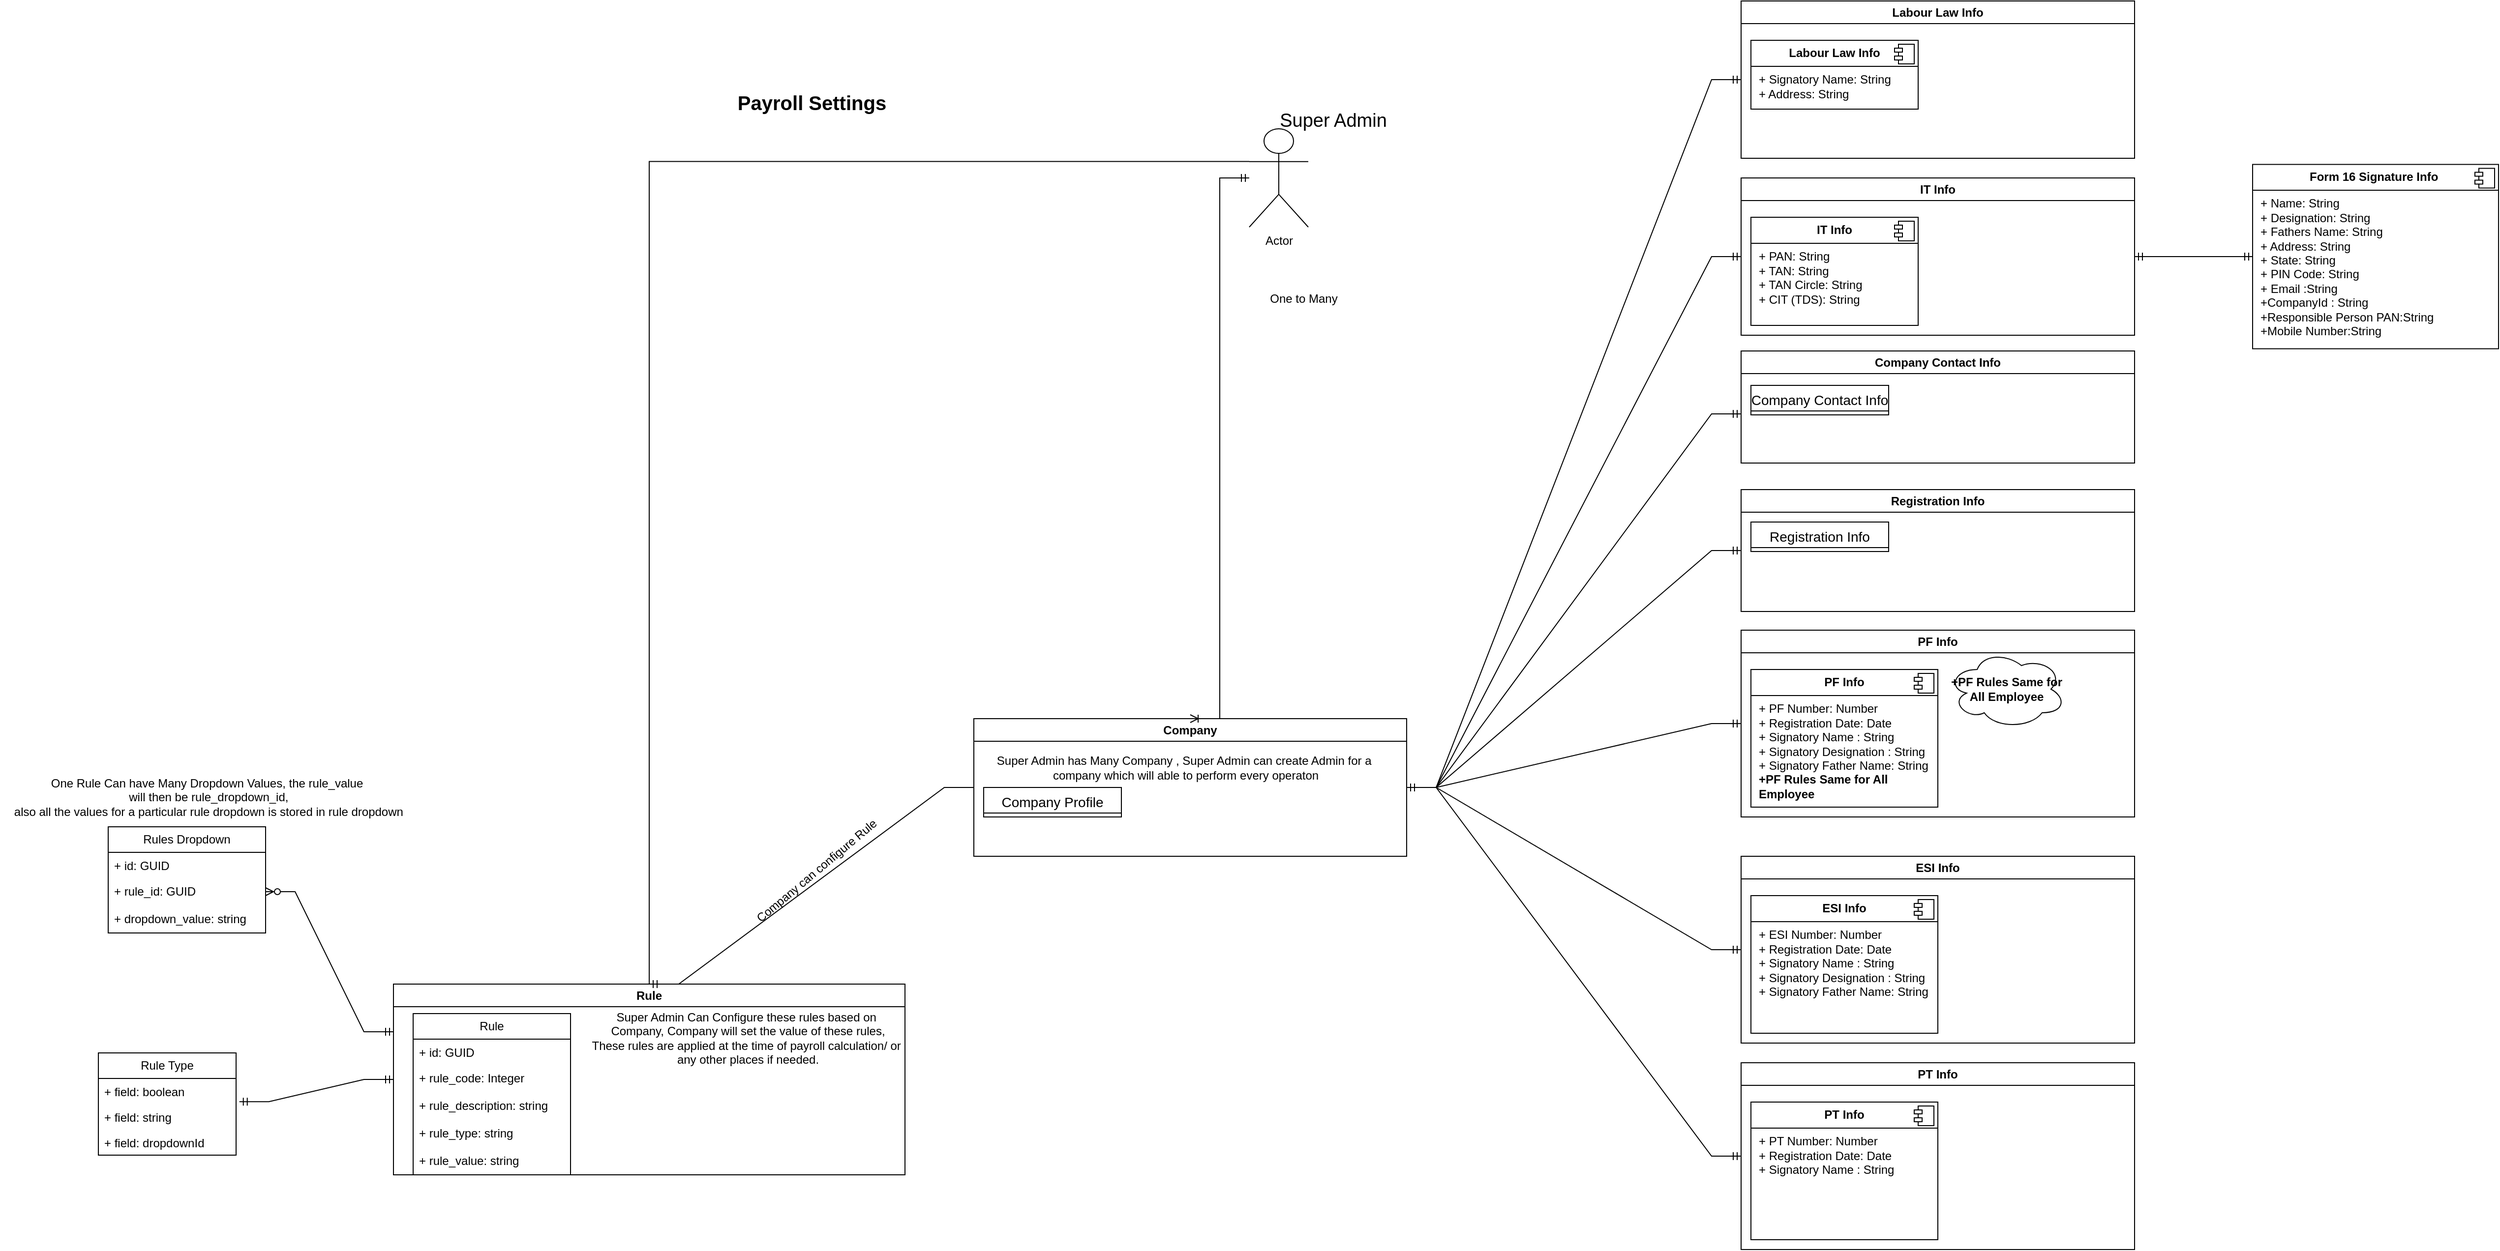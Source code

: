 <mxfile version="24.3.0" type="github">
  <diagram name="Page-1" id="mV1qP1kzvMr_AGbJ9KCR">
    <mxGraphModel dx="2007" dy="2060" grid="1" gridSize="10" guides="1" tooltips="1" connect="1" arrows="1" fold="1" page="1" pageScale="1" pageWidth="1169" pageHeight="827" math="0" shadow="0">
      <root>
        <mxCell id="0" />
        <mxCell id="1" parent="0" />
        <mxCell id="gpeztKrh80QSo0MVFvQO-1" value="Actor" style="shape=umlActor;verticalLabelPosition=bottom;verticalAlign=top;html=1;outlineConnect=0;" vertex="1" parent="1">
          <mxGeometry x="540" y="-780" width="60" height="100" as="geometry" />
        </mxCell>
        <mxCell id="gpeztKrh80QSo0MVFvQO-5" value="Super Admin&lt;div style=&quot;font-size: 19px;&quot;&gt;&lt;br style=&quot;font-size: 19px;&quot;&gt;&lt;/div&gt;" style="text;html=1;align=center;verticalAlign=middle;resizable=0;points=[];autosize=1;strokeColor=none;fillColor=none;fontSize=19;" vertex="1" parent="1">
          <mxGeometry x="560" y="-807" width="130" height="60" as="geometry" />
        </mxCell>
        <mxCell id="gpeztKrh80QSo0MVFvQO-6" value="Company" style="swimlane;whiteSpace=wrap;html=1;" vertex="1" parent="1">
          <mxGeometry x="260" y="-180" width="440" height="140" as="geometry" />
        </mxCell>
        <mxCell id="gpeztKrh80QSo0MVFvQO-8" value="Super Admin has Many Company , Super Admin can create Admin for a&amp;nbsp;&lt;div&gt;company which will able to perform every operaton&lt;/div&gt;" style="text;html=1;align=center;verticalAlign=middle;resizable=0;points=[];autosize=1;strokeColor=none;fillColor=none;" vertex="1" parent="gpeztKrh80QSo0MVFvQO-6">
          <mxGeometry x="10" y="30" width="410" height="40" as="geometry" />
        </mxCell>
        <mxCell id="gpeztKrh80QSo0MVFvQO-11" value="Company Profile" style="swimlane;fontStyle=0;childLayout=stackLayout;horizontal=1;startSize=26;horizontalStack=0;resizeParent=1;resizeParentMax=0;resizeLast=0;collapsible=1;marginBottom=0;align=center;fontSize=14;verticalAlign=top;spacingBottom=0;" vertex="1" collapsed="1" parent="gpeztKrh80QSo0MVFvQO-6">
          <mxGeometry x="10" y="70" width="140" height="30" as="geometry">
            <mxRectangle x="10" y="70" width="248" height="116" as="alternateBounds" />
          </mxGeometry>
        </mxCell>
        <mxCell id="gpeztKrh80QSo0MVFvQO-12" value="@Name&lt;span style=&quot;white-space: pre;&quot;&gt;&#x9;&lt;/span&gt;@Phone&amp;nbsp;&lt;span style=&quot;white-space: pre;&quot;&gt;&#x9;&lt;/span&gt;@Type of Buisness&lt;span style=&quot;white-space: pre;&quot;&gt;&#x9;&lt;/span&gt;" style="text;strokeColor=none;fillColor=none;spacingLeft=4;spacingRight=4;overflow=hidden;rotatable=0;points=[[0,0.5],[1,0.5]];portConstraint=eastwest;fontSize=12;whiteSpace=wrap;html=1;" vertex="1" parent="gpeztKrh80QSo0MVFvQO-11">
          <mxGeometry y="26" width="248" height="30" as="geometry" />
        </mxCell>
        <mxCell id="gpeztKrh80QSo0MVFvQO-13" value="@State&amp;nbsp;&lt;span style=&quot;white-space: pre;&quot;&gt;&#x9;&lt;/span&gt;@PIN&lt;span style=&quot;white-space: pre;&quot;&gt;&#x9;&lt;/span&gt;@Website&lt;span style=&quot;white-space: pre;&quot;&gt;&#x9;&lt;/span&gt;@GSTIN" style="text;strokeColor=none;fillColor=none;spacingLeft=4;spacingRight=4;overflow=hidden;rotatable=0;points=[[0,0.5],[1,0.5]];portConstraint=eastwest;fontSize=12;whiteSpace=wrap;html=1;" vertex="1" parent="gpeztKrh80QSo0MVFvQO-11">
          <mxGeometry y="56" width="248" height="30" as="geometry" />
        </mxCell>
        <mxCell id="gpeztKrh80QSo0MVFvQO-14" value="@Address&amp;nbsp;&lt;span style=&quot;white-space: pre;&quot;&gt;&#x9;&lt;/span&gt;&lt;span style=&quot;white-space: pre;&quot;&gt;&#x9;&lt;/span&gt;@Abbreviation&lt;div&gt;&amp;nbsp;&lt;div&gt;&lt;br&gt;&lt;/div&gt;&lt;div&gt;&lt;br&gt;&lt;/div&gt;&lt;div&gt;&lt;br&gt;&lt;/div&gt;&lt;/div&gt;" style="text;strokeColor=none;fillColor=none;spacingLeft=4;spacingRight=4;overflow=hidden;rotatable=0;points=[[0,0.5],[1,0.5]];portConstraint=eastwest;fontSize=12;whiteSpace=wrap;html=1;" vertex="1" parent="gpeztKrh80QSo0MVFvQO-11">
          <mxGeometry y="86" width="248" height="30" as="geometry" />
        </mxCell>
        <mxCell id="gpeztKrh80QSo0MVFvQO-7" value="" style="edgeStyle=entityRelationEdgeStyle;fontSize=12;html=1;endArrow=ERoneToMany;startArrow=ERmandOne;rounded=0;entryX=0.5;entryY=0;entryDx=0;entryDy=0;" edge="1" parent="1" source="gpeztKrh80QSo0MVFvQO-1" target="gpeztKrh80QSo0MVFvQO-6">
          <mxGeometry width="100" height="100" relative="1" as="geometry">
            <mxPoint x="560" y="-450" as="sourcePoint" />
            <mxPoint x="660" y="-550" as="targetPoint" />
          </mxGeometry>
        </mxCell>
        <mxCell id="gpeztKrh80QSo0MVFvQO-9" value="One to Many" style="text;html=1;align=center;verticalAlign=middle;resizable=0;points=[];autosize=1;strokeColor=none;fillColor=none;" vertex="1" parent="1">
          <mxGeometry x="550" y="-622" width="90" height="30" as="geometry" />
        </mxCell>
        <mxCell id="gpeztKrh80QSo0MVFvQO-10" value="&lt;b&gt;&lt;font style=&quot;font-size: 20px;&quot;&gt;Payroll Settings&lt;/font&gt;&lt;/b&gt;" style="text;html=1;align=center;verticalAlign=middle;resizable=0;points=[];autosize=1;strokeColor=none;fillColor=none;" vertex="1" parent="1">
          <mxGeometry x="10" y="-827" width="170" height="40" as="geometry" />
        </mxCell>
        <mxCell id="gpeztKrh80QSo0MVFvQO-15" value="" style="edgeStyle=entityRelationEdgeStyle;fontSize=12;html=1;endArrow=ERmandOne;startArrow=ERmandOne;rounded=0;exitX=1;exitY=0.5;exitDx=0;exitDy=0;" edge="1" parent="1" source="gpeztKrh80QSo0MVFvQO-6">
          <mxGeometry width="100" height="100" relative="1" as="geometry">
            <mxPoint x="880" y="-380" as="sourcePoint" />
            <mxPoint x="1040" y="-490" as="targetPoint" />
            <Array as="points">
              <mxPoint x="1010" y="-480" />
            </Array>
          </mxGeometry>
        </mxCell>
        <mxCell id="gpeztKrh80QSo0MVFvQO-38" value="Company Contact Info" style="swimlane;whiteSpace=wrap;html=1;" vertex="1" parent="1">
          <mxGeometry x="1040" y="-554" width="400" height="114" as="geometry" />
        </mxCell>
        <mxCell id="gpeztKrh80QSo0MVFvQO-40" value="Company Contact Info" style="swimlane;fontStyle=0;childLayout=stackLayout;horizontal=1;startSize=26;horizontalStack=0;resizeParent=1;resizeParentMax=0;resizeLast=0;collapsible=1;marginBottom=0;align=center;fontSize=14;verticalAlign=top;spacingBottom=0;" vertex="1" collapsed="1" parent="gpeztKrh80QSo0MVFvQO-38">
          <mxGeometry x="10" y="35" width="140" height="30" as="geometry">
            <mxRectangle x="10" y="35" width="248" height="86" as="alternateBounds" />
          </mxGeometry>
        </mxCell>
        <mxCell id="gpeztKrh80QSo0MVFvQO-41" value="@Contact Person&lt;span style=&quot;white-space: pre;&quot;&gt;&#x9;&lt;/span&gt;@Secondary Contact Person&amp;nbsp;&lt;span style=&quot;white-space: pre;&quot;&gt;&#x9;&lt;/span&gt;@Phone1&lt;span style=&quot;white-space: pre;&quot;&gt;&#x9;&lt;/span&gt;&lt;div&gt;&lt;br&gt;&lt;/div&gt;" style="text;strokeColor=none;fillColor=none;spacingLeft=4;spacingRight=4;overflow=hidden;rotatable=0;points=[[0,0.5],[1,0.5]];portConstraint=eastwest;fontSize=12;whiteSpace=wrap;html=1;" vertex="1" parent="gpeztKrh80QSo0MVFvQO-40">
          <mxGeometry y="26" width="248" height="30" as="geometry" />
        </mxCell>
        <mxCell id="gpeztKrh80QSo0MVFvQO-43" value="&lt;div&gt;&lt;div&gt;@Phone2&lt;span style=&quot;white-space: pre;&quot;&gt;&#x9;&lt;/span&gt;@Email1&lt;span style=&quot;white-space: pre;&quot;&gt;&#x9;&lt;/span&gt;@Email2&lt;br&gt;&lt;/div&gt;&lt;/div&gt;" style="text;strokeColor=none;fillColor=none;spacingLeft=4;spacingRight=4;overflow=hidden;rotatable=0;points=[[0,0.5],[1,0.5]];portConstraint=eastwest;fontSize=12;whiteSpace=wrap;html=1;" vertex="1" parent="gpeztKrh80QSo0MVFvQO-40">
          <mxGeometry y="56" width="248" height="30" as="geometry" />
        </mxCell>
        <mxCell id="gpeztKrh80QSo0MVFvQO-45" value="Registration Info" style="swimlane;whiteSpace=wrap;html=1;" vertex="1" parent="1">
          <mxGeometry x="1040" y="-413" width="400" height="124" as="geometry" />
        </mxCell>
        <mxCell id="gpeztKrh80QSo0MVFvQO-46" value="Registration Info" style="swimlane;fontStyle=0;childLayout=stackLayout;horizontal=1;startSize=26;horizontalStack=0;resizeParent=1;resizeParentMax=0;resizeLast=0;collapsible=1;marginBottom=0;align=center;fontSize=14;verticalAlign=top;spacingBottom=0;" vertex="1" collapsed="1" parent="gpeztKrh80QSo0MVFvQO-45">
          <mxGeometry x="10" y="33" width="140" height="30" as="geometry">
            <mxRectangle x="10" y="33" width="248" height="66" as="alternateBounds" />
          </mxGeometry>
        </mxCell>
        <mxCell id="gpeztKrh80QSo0MVFvQO-50" value="@Incorporation Date&amp;nbsp;&lt;div&gt;@Corporate Identfier Number&lt;/div&gt;" style="text;html=1;align=center;verticalAlign=middle;resizable=0;points=[];autosize=1;strokeColor=none;fillColor=none;" vertex="1" parent="gpeztKrh80QSo0MVFvQO-46">
          <mxGeometry y="26" width="248" height="40" as="geometry" />
        </mxCell>
        <mxCell id="gpeztKrh80QSo0MVFvQO-49" value="" style="edgeStyle=entityRelationEdgeStyle;fontSize=12;html=1;endArrow=ERmandOne;startArrow=ERmandOne;rounded=0;exitX=1;exitY=0.5;exitDx=0;exitDy=0;entryX=0;entryY=0.5;entryDx=0;entryDy=0;" edge="1" parent="1" source="gpeztKrh80QSo0MVFvQO-6" target="gpeztKrh80QSo0MVFvQO-45">
          <mxGeometry width="100" height="100" relative="1" as="geometry">
            <mxPoint x="890" y="-360" as="sourcePoint" />
            <mxPoint x="1050" y="-480" as="targetPoint" />
            <Array as="points">
              <mxPoint x="1020" y="-470" />
            </Array>
          </mxGeometry>
        </mxCell>
        <mxCell id="gpeztKrh80QSo0MVFvQO-54" value="PF Info" style="swimlane;whiteSpace=wrap;html=1;" vertex="1" parent="1">
          <mxGeometry x="1040" y="-270" width="400" height="190" as="geometry" />
        </mxCell>
        <mxCell id="gpeztKrh80QSo0MVFvQO-58" value="&lt;p style=&quot;margin:0px;margin-top:6px;text-align:center;&quot;&gt;&lt;b&gt;PF Info&lt;/b&gt;&lt;/p&gt;&lt;hr size=&quot;1&quot; style=&quot;border-style:solid;&quot;&gt;&lt;p style=&quot;margin:0px;margin-left:8px;&quot;&gt;+ PF Number: Number&lt;br&gt;+ Registration Date: Date&lt;/p&gt;&lt;p style=&quot;margin:0px;margin-left:8px;&quot;&gt;+ Signatory Name : String&lt;/p&gt;&lt;p style=&quot;margin:0px;margin-left:8px;&quot;&gt;+ Signatory Designation : String&lt;/p&gt;&lt;p style=&quot;margin:0px;margin-left:8px;&quot;&gt;+ Signatory Father Name: String&lt;/p&gt;&lt;p style=&quot;margin:0px;margin-left:8px;&quot;&gt;&lt;b&gt;+PF Rules Same for All Employee&lt;/b&gt;&lt;/p&gt;" style="align=left;overflow=fill;html=1;dropTarget=0;whiteSpace=wrap;" vertex="1" parent="gpeztKrh80QSo0MVFvQO-54">
          <mxGeometry x="10" y="40" width="190" height="140" as="geometry" />
        </mxCell>
        <mxCell id="gpeztKrh80QSo0MVFvQO-59" value="" style="shape=component;jettyWidth=8;jettyHeight=4;" vertex="1" parent="gpeztKrh80QSo0MVFvQO-58">
          <mxGeometry x="1" width="20" height="20" relative="1" as="geometry">
            <mxPoint x="-24" y="4" as="offset" />
          </mxGeometry>
        </mxCell>
        <mxCell id="gpeztKrh80QSo0MVFvQO-60" value="&lt;b style=&quot;text-align: left;&quot;&gt;+PF Rules Same for All Employee&lt;/b&gt;" style="ellipse;shape=cloud;whiteSpace=wrap;html=1;" vertex="1" parent="gpeztKrh80QSo0MVFvQO-54">
          <mxGeometry x="210" y="20" width="120" height="80" as="geometry" />
        </mxCell>
        <mxCell id="gpeztKrh80QSo0MVFvQO-57" value="" style="edgeStyle=entityRelationEdgeStyle;fontSize=12;html=1;endArrow=ERmandOne;startArrow=ERmandOne;rounded=0;entryX=0;entryY=0.5;entryDx=0;entryDy=0;exitX=1;exitY=0.5;exitDx=0;exitDy=0;" edge="1" parent="1" source="gpeztKrh80QSo0MVFvQO-6" target="gpeztKrh80QSo0MVFvQO-54">
          <mxGeometry width="100" height="100" relative="1" as="geometry">
            <mxPoint x="880" y="-370" as="sourcePoint" />
            <mxPoint x="1050" y="-308" as="targetPoint" />
            <Array as="points">
              <mxPoint x="1030" y="-460" />
            </Array>
          </mxGeometry>
        </mxCell>
        <mxCell id="gpeztKrh80QSo0MVFvQO-61" value="ESI Info" style="swimlane;whiteSpace=wrap;html=1;" vertex="1" parent="1">
          <mxGeometry x="1040" y="-40" width="400" height="190" as="geometry" />
        </mxCell>
        <mxCell id="gpeztKrh80QSo0MVFvQO-62" value="&lt;p style=&quot;margin:0px;margin-top:6px;text-align:center;&quot;&gt;&lt;b&gt;ESI Info&lt;/b&gt;&lt;/p&gt;&lt;hr size=&quot;1&quot; style=&quot;border-style:solid;&quot;&gt;&lt;p style=&quot;margin:0px;margin-left:8px;&quot;&gt;+ ESI Number: Number&lt;br&gt;+ Registration Date: Date&lt;/p&gt;&lt;p style=&quot;margin:0px;margin-left:8px;&quot;&gt;+ Signatory Name : String&lt;/p&gt;&lt;p style=&quot;margin:0px;margin-left:8px;&quot;&gt;+ Signatory Designation : String&lt;/p&gt;&lt;p style=&quot;margin:0px;margin-left:8px;&quot;&gt;+ Signatory Father Name: String&lt;/p&gt;" style="align=left;overflow=fill;html=1;dropTarget=0;whiteSpace=wrap;" vertex="1" parent="gpeztKrh80QSo0MVFvQO-61">
          <mxGeometry x="10" y="40" width="190" height="140" as="geometry" />
        </mxCell>
        <mxCell id="gpeztKrh80QSo0MVFvQO-63" value="" style="shape=component;jettyWidth=8;jettyHeight=4;" vertex="1" parent="gpeztKrh80QSo0MVFvQO-62">
          <mxGeometry x="1" width="20" height="20" relative="1" as="geometry">
            <mxPoint x="-24" y="4" as="offset" />
          </mxGeometry>
        </mxCell>
        <mxCell id="gpeztKrh80QSo0MVFvQO-65" value="" style="edgeStyle=entityRelationEdgeStyle;fontSize=12;html=1;endArrow=ERmandOne;startArrow=ERmandOne;rounded=0;entryX=0;entryY=0.5;entryDx=0;entryDy=0;exitX=1;exitY=0.5;exitDx=0;exitDy=0;" edge="1" parent="1" source="gpeztKrh80QSo0MVFvQO-6" target="gpeztKrh80QSo0MVFvQO-61">
          <mxGeometry width="100" height="100" relative="1" as="geometry">
            <mxPoint x="880" y="-370" as="sourcePoint" />
            <mxPoint x="1030" y="45" as="targetPoint" />
            <Array as="points">
              <mxPoint x="1030" y="-460" />
            </Array>
          </mxGeometry>
        </mxCell>
        <mxCell id="gpeztKrh80QSo0MVFvQO-66" value="PT Info" style="swimlane;whiteSpace=wrap;html=1;" vertex="1" parent="1">
          <mxGeometry x="1040" y="170" width="400" height="190" as="geometry" />
        </mxCell>
        <mxCell id="gpeztKrh80QSo0MVFvQO-67" value="&lt;p style=&quot;margin:0px;margin-top:6px;text-align:center;&quot;&gt;&lt;b&gt;PT Info&lt;/b&gt;&lt;/p&gt;&lt;hr size=&quot;1&quot; style=&quot;border-style:solid;&quot;&gt;&lt;p style=&quot;margin:0px;margin-left:8px;&quot;&gt;+ PT Number: Number&lt;br&gt;+ Registration Date: Date&lt;/p&gt;&lt;p style=&quot;margin:0px;margin-left:8px;&quot;&gt;+ Signatory Name : String&lt;/p&gt;" style="align=left;overflow=fill;html=1;dropTarget=0;whiteSpace=wrap;" vertex="1" parent="gpeztKrh80QSo0MVFvQO-66">
          <mxGeometry x="10" y="40" width="190" height="140" as="geometry" />
        </mxCell>
        <mxCell id="gpeztKrh80QSo0MVFvQO-68" value="" style="shape=component;jettyWidth=8;jettyHeight=4;" vertex="1" parent="gpeztKrh80QSo0MVFvQO-67">
          <mxGeometry x="1" width="20" height="20" relative="1" as="geometry">
            <mxPoint x="-24" y="4" as="offset" />
          </mxGeometry>
        </mxCell>
        <mxCell id="gpeztKrh80QSo0MVFvQO-69" value="" style="edgeStyle=entityRelationEdgeStyle;fontSize=12;html=1;endArrow=ERmandOne;startArrow=ERmandOne;rounded=0;entryX=0;entryY=0.5;entryDx=0;entryDy=0;exitX=1;exitY=0.5;exitDx=0;exitDy=0;" edge="1" parent="1" source="gpeztKrh80QSo0MVFvQO-6" target="gpeztKrh80QSo0MVFvQO-66">
          <mxGeometry width="100" height="100" relative="1" as="geometry">
            <mxPoint x="880" y="-370" as="sourcePoint" />
            <mxPoint x="1020" y="245" as="targetPoint" />
            <Array as="points">
              <mxPoint x="890" y="-370" />
              <mxPoint x="1030" y="-460" />
            </Array>
          </mxGeometry>
        </mxCell>
        <mxCell id="gpeztKrh80QSo0MVFvQO-70" value="IT Info" style="swimlane;whiteSpace=wrap;html=1;" vertex="1" parent="1">
          <mxGeometry x="1040" y="-730" width="400" height="160" as="geometry" />
        </mxCell>
        <mxCell id="gpeztKrh80QSo0MVFvQO-71" value="&lt;p style=&quot;margin:0px;margin-top:6px;text-align:center;&quot;&gt;&lt;span style=&quot;font-weight: 700;&quot;&gt;IT Info&lt;/span&gt;&lt;br&gt;&lt;/p&gt;&lt;hr size=&quot;1&quot; style=&quot;border-style:solid;&quot;&gt;&lt;p style=&quot;margin:0px;margin-left:8px;&quot;&gt;+ PAN: String&lt;br&gt;+ TAN: String&lt;/p&gt;&lt;p style=&quot;margin:0px;margin-left:8px;&quot;&gt;+ TAN Circle: String&lt;/p&gt;&lt;p style=&quot;margin:0px;margin-left:8px;&quot;&gt;+ CIT (TDS): String&lt;/p&gt;" style="align=left;overflow=fill;html=1;dropTarget=0;whiteSpace=wrap;" vertex="1" parent="gpeztKrh80QSo0MVFvQO-70">
          <mxGeometry x="10" y="40" width="170" height="110" as="geometry" />
        </mxCell>
        <mxCell id="gpeztKrh80QSo0MVFvQO-72" value="" style="shape=component;jettyWidth=8;jettyHeight=4;" vertex="1" parent="gpeztKrh80QSo0MVFvQO-71">
          <mxGeometry x="1" width="20" height="20" relative="1" as="geometry">
            <mxPoint x="-24" y="4" as="offset" />
          </mxGeometry>
        </mxCell>
        <mxCell id="gpeztKrh80QSo0MVFvQO-73" value="" style="edgeStyle=entityRelationEdgeStyle;fontSize=12;html=1;endArrow=ERmandOne;startArrow=ERmandOne;rounded=0;entryX=0;entryY=0.5;entryDx=0;entryDy=0;exitX=1;exitY=0.5;exitDx=0;exitDy=0;" edge="1" parent="1" source="gpeztKrh80QSo0MVFvQO-6" target="gpeztKrh80QSo0MVFvQO-70">
          <mxGeometry width="100" height="100" relative="1" as="geometry">
            <mxPoint x="880" y="-370" as="sourcePoint" />
            <mxPoint x="1050" y="-480" as="targetPoint" />
            <Array as="points">
              <mxPoint x="1020" y="-470" />
            </Array>
          </mxGeometry>
        </mxCell>
        <mxCell id="gpeztKrh80QSo0MVFvQO-74" value="" style="edgeStyle=entityRelationEdgeStyle;fontSize=12;html=1;endArrow=ERmandOne;startArrow=ERmandOne;rounded=0;exitX=1;exitY=0.5;exitDx=0;exitDy=0;entryX=0;entryY=0.5;entryDx=0;entryDy=0;" edge="1" parent="1" source="gpeztKrh80QSo0MVFvQO-70" target="gpeztKrh80QSo0MVFvQO-75">
          <mxGeometry width="100" height="100" relative="1" as="geometry">
            <mxPoint x="1430" y="-550" as="sourcePoint" />
            <mxPoint x="1530" y="-650" as="targetPoint" />
          </mxGeometry>
        </mxCell>
        <mxCell id="gpeztKrh80QSo0MVFvQO-75" value="&lt;p style=&quot;margin:0px;margin-top:6px;text-align:center;&quot;&gt;&lt;b&gt;Form 16 Signature Info&amp;nbsp;&lt;/b&gt;&lt;/p&gt;&lt;hr size=&quot;1&quot; style=&quot;border-style:solid;&quot;&gt;&lt;p style=&quot;margin:0px;margin-left:8px;&quot;&gt;+ Name: String&lt;br&gt;+ Designation: String&lt;/p&gt;&lt;p style=&quot;margin:0px;margin-left:8px;&quot;&gt;+ Fathers Name: String&lt;/p&gt;&lt;p style=&quot;margin:0px;margin-left:8px;&quot;&gt;+ Address: String&lt;/p&gt;&lt;p style=&quot;margin:0px;margin-left:8px;&quot;&gt;+ State: String&lt;/p&gt;&lt;p style=&quot;margin:0px;margin-left:8px;&quot;&gt;+ PIN Code: String&lt;/p&gt;&lt;p style=&quot;margin:0px;margin-left:8px;&quot;&gt;+ Email :String&lt;/p&gt;&lt;p style=&quot;margin:0px;margin-left:8px;&quot;&gt;+CompanyId : String&lt;/p&gt;&lt;p style=&quot;margin:0px;margin-left:8px;&quot;&gt;+Responsible Person PAN:String&lt;/p&gt;&lt;p style=&quot;margin:0px;margin-left:8px;&quot;&gt;+Mobile Number:String&lt;/p&gt;&lt;p style=&quot;margin:0px;margin-left:8px;&quot;&gt;&lt;br&gt;&lt;/p&gt;" style="align=left;overflow=fill;html=1;dropTarget=0;whiteSpace=wrap;" vertex="1" parent="1">
          <mxGeometry x="1560" y="-743.75" width="250" height="187.5" as="geometry" />
        </mxCell>
        <mxCell id="gpeztKrh80QSo0MVFvQO-76" value="" style="shape=component;jettyWidth=8;jettyHeight=4;" vertex="1" parent="gpeztKrh80QSo0MVFvQO-75">
          <mxGeometry x="1" width="20" height="20" relative="1" as="geometry">
            <mxPoint x="-24" y="4" as="offset" />
          </mxGeometry>
        </mxCell>
        <mxCell id="gpeztKrh80QSo0MVFvQO-77" value="Labour Law Info" style="swimlane;whiteSpace=wrap;html=1;" vertex="1" parent="1">
          <mxGeometry x="1040" y="-910" width="400" height="160" as="geometry" />
        </mxCell>
        <mxCell id="gpeztKrh80QSo0MVFvQO-78" value="&lt;p style=&quot;margin:0px;margin-top:6px;text-align:center;&quot;&gt;&lt;span style=&quot;font-weight: 700;&quot;&gt;Labour Law Info&lt;/span&gt;&lt;br&gt;&lt;/p&gt;&lt;hr size=&quot;1&quot; style=&quot;border-style:solid;&quot;&gt;&lt;p style=&quot;margin:0px;margin-left:8px;&quot;&gt;+ Signatory Name: String&lt;br&gt;+ Address: String&lt;/p&gt;" style="align=left;overflow=fill;html=1;dropTarget=0;whiteSpace=wrap;" vertex="1" parent="gpeztKrh80QSo0MVFvQO-77">
          <mxGeometry x="10" y="40" width="170" height="70" as="geometry" />
        </mxCell>
        <mxCell id="gpeztKrh80QSo0MVFvQO-79" value="" style="shape=component;jettyWidth=8;jettyHeight=4;" vertex="1" parent="gpeztKrh80QSo0MVFvQO-78">
          <mxGeometry x="1" width="20" height="20" relative="1" as="geometry">
            <mxPoint x="-24" y="4" as="offset" />
          </mxGeometry>
        </mxCell>
        <mxCell id="gpeztKrh80QSo0MVFvQO-80" value="" style="edgeStyle=entityRelationEdgeStyle;fontSize=12;html=1;endArrow=ERmandOne;startArrow=ERmandOne;rounded=0;entryX=0;entryY=0.5;entryDx=0;entryDy=0;exitX=1;exitY=0.5;exitDx=0;exitDy=0;" edge="1" parent="1" source="gpeztKrh80QSo0MVFvQO-6" target="gpeztKrh80QSo0MVFvQO-77">
          <mxGeometry width="100" height="100" relative="1" as="geometry">
            <mxPoint x="890" y="-360" as="sourcePoint" />
            <mxPoint x="1050" y="-640" as="targetPoint" />
            <Array as="points">
              <mxPoint x="1030" y="-460" />
            </Array>
          </mxGeometry>
        </mxCell>
        <mxCell id="gpeztKrh80QSo0MVFvQO-102" value="Rule" style="swimlane;whiteSpace=wrap;html=1;" vertex="1" parent="1">
          <mxGeometry x="-330" y="90" width="520" height="194" as="geometry">
            <mxRectangle x="-330" y="90" width="70" height="30" as="alternateBounds" />
          </mxGeometry>
        </mxCell>
        <mxCell id="gpeztKrh80QSo0MVFvQO-90" value="Rule" style="swimlane;fontStyle=0;childLayout=stackLayout;horizontal=1;startSize=26;fillColor=none;horizontalStack=0;resizeParent=1;resizeParentMax=0;resizeLast=0;collapsible=1;marginBottom=0;whiteSpace=wrap;html=1;" vertex="1" parent="gpeztKrh80QSo0MVFvQO-102">
          <mxGeometry x="20" y="30" width="160" height="164" as="geometry">
            <mxRectangle x="20" y="30" width="70" height="30" as="alternateBounds" />
          </mxGeometry>
        </mxCell>
        <mxCell id="gpeztKrh80QSo0MVFvQO-94" value="+ id: GUID" style="text;strokeColor=none;fillColor=none;align=left;verticalAlign=top;spacingLeft=4;spacingRight=4;overflow=hidden;rotatable=0;points=[[0,0.5],[1,0.5]];portConstraint=eastwest;whiteSpace=wrap;html=1;" vertex="1" parent="gpeztKrh80QSo0MVFvQO-90">
          <mxGeometry y="26" width="160" height="26" as="geometry" />
        </mxCell>
        <mxCell id="gpeztKrh80QSo0MVFvQO-91" value="+ rule_code: Integer" style="text;strokeColor=none;fillColor=none;align=left;verticalAlign=top;spacingLeft=4;spacingRight=4;overflow=hidden;rotatable=0;points=[[0,0.5],[1,0.5]];portConstraint=eastwest;whiteSpace=wrap;html=1;" vertex="1" parent="gpeztKrh80QSo0MVFvQO-90">
          <mxGeometry y="52" width="160" height="28" as="geometry" />
        </mxCell>
        <mxCell id="gpeztKrh80QSo0MVFvQO-100" value="+ rule_description: string" style="text;strokeColor=none;fillColor=none;align=left;verticalAlign=top;spacingLeft=4;spacingRight=4;overflow=hidden;rotatable=0;points=[[0,0.5],[1,0.5]];portConstraint=eastwest;whiteSpace=wrap;html=1;" vertex="1" parent="gpeztKrh80QSo0MVFvQO-90">
          <mxGeometry y="80" width="160" height="28" as="geometry" />
        </mxCell>
        <mxCell id="gpeztKrh80QSo0MVFvQO-101" value="+ rule_type: string" style="text;strokeColor=none;fillColor=none;align=left;verticalAlign=top;spacingLeft=4;spacingRight=4;overflow=hidden;rotatable=0;points=[[0,0.5],[1,0.5]];portConstraint=eastwest;whiteSpace=wrap;html=1;" vertex="1" parent="gpeztKrh80QSo0MVFvQO-90">
          <mxGeometry y="108" width="160" height="28" as="geometry" />
        </mxCell>
        <mxCell id="gpeztKrh80QSo0MVFvQO-95" value="+ rule_value: string" style="text;strokeColor=none;fillColor=none;align=left;verticalAlign=top;spacingLeft=4;spacingRight=4;overflow=hidden;rotatable=0;points=[[0,0.5],[1,0.5]];portConstraint=eastwest;whiteSpace=wrap;html=1;" vertex="1" parent="gpeztKrh80QSo0MVFvQO-90">
          <mxGeometry y="136" width="160" height="28" as="geometry" />
        </mxCell>
        <mxCell id="gpeztKrh80QSo0MVFvQO-105" value="Super Admin Can Configure&amp;nbsp;&lt;span style=&quot;background-color: initial;&quot;&gt;these rules based on&amp;nbsp;&lt;/span&gt;&lt;div&gt;Company,&amp;nbsp;&lt;span style=&quot;background-color: initial;&quot;&gt;Company will set the value of these rules,&lt;/span&gt;&lt;/div&gt;&lt;div&gt;&lt;span style=&quot;background-color: initial;&quot;&gt;These rules are applied&amp;nbsp;&lt;/span&gt;&lt;span style=&quot;background-color: initial;&quot;&gt;at the time of payroll calculation/ or&amp;nbsp;&lt;/span&gt;&lt;/div&gt;&lt;div&gt;&lt;span style=&quot;background-color: initial;&quot;&gt;any other places if needed.&lt;/span&gt;&lt;/div&gt;" style="text;html=1;align=center;verticalAlign=middle;resizable=0;points=[];autosize=1;strokeColor=none;fillColor=none;" vertex="1" parent="gpeztKrh80QSo0MVFvQO-102">
          <mxGeometry x="190" y="20" width="340" height="70" as="geometry" />
        </mxCell>
        <mxCell id="gpeztKrh80QSo0MVFvQO-104" value="" style="endArrow=none;html=1;rounded=0;entryX=0;entryY=0.333;entryDx=0;entryDy=0;entryPerimeter=0;exitX=0.5;exitY=0;exitDx=0;exitDy=0;edgeStyle=orthogonalEdgeStyle;" edge="1" parent="1" source="gpeztKrh80QSo0MVFvQO-102" target="gpeztKrh80QSo0MVFvQO-1">
          <mxGeometry relative="1" as="geometry">
            <mxPoint x="-20" y="-110" as="sourcePoint" />
            <mxPoint x="340" y="-450" as="targetPoint" />
          </mxGeometry>
        </mxCell>
        <mxCell id="gpeztKrh80QSo0MVFvQO-106" value="" style="edgeStyle=entityRelationEdgeStyle;fontSize=12;html=1;endArrow=ERmandOne;rounded=0;exitX=0;exitY=0.5;exitDx=0;exitDy=0;entryX=0.5;entryY=0;entryDx=0;entryDy=0;" edge="1" parent="1" source="gpeztKrh80QSo0MVFvQO-6" target="gpeztKrh80QSo0MVFvQO-102">
          <mxGeometry width="100" height="100" relative="1" as="geometry">
            <mxPoint x="240" y="120" as="sourcePoint" />
            <mxPoint x="340" y="20" as="targetPoint" />
            <Array as="points">
              <mxPoint x="-20" y="80" />
            </Array>
          </mxGeometry>
        </mxCell>
        <mxCell id="gpeztKrh80QSo0MVFvQO-107" value="Rule Type" style="swimlane;fontStyle=0;childLayout=stackLayout;horizontal=1;startSize=26;fillColor=none;horizontalStack=0;resizeParent=1;resizeParentMax=0;resizeLast=0;collapsible=1;marginBottom=0;whiteSpace=wrap;html=1;" vertex="1" parent="1">
          <mxGeometry x="-630" y="160" width="140" height="104" as="geometry" />
        </mxCell>
        <mxCell id="gpeztKrh80QSo0MVFvQO-108" value="+ field: boolean" style="text;strokeColor=none;fillColor=none;align=left;verticalAlign=top;spacingLeft=4;spacingRight=4;overflow=hidden;rotatable=0;points=[[0,0.5],[1,0.5]];portConstraint=eastwest;whiteSpace=wrap;html=1;" vertex="1" parent="gpeztKrh80QSo0MVFvQO-107">
          <mxGeometry y="26" width="140" height="26" as="geometry" />
        </mxCell>
        <mxCell id="gpeztKrh80QSo0MVFvQO-109" value="+ field: string" style="text;strokeColor=none;fillColor=none;align=left;verticalAlign=top;spacingLeft=4;spacingRight=4;overflow=hidden;rotatable=0;points=[[0,0.5],[1,0.5]];portConstraint=eastwest;whiteSpace=wrap;html=1;" vertex="1" parent="gpeztKrh80QSo0MVFvQO-107">
          <mxGeometry y="52" width="140" height="26" as="geometry" />
        </mxCell>
        <mxCell id="gpeztKrh80QSo0MVFvQO-110" value="+ field: dropdownId" style="text;strokeColor=none;fillColor=none;align=left;verticalAlign=top;spacingLeft=4;spacingRight=4;overflow=hidden;rotatable=0;points=[[0,0.5],[1,0.5]];portConstraint=eastwest;whiteSpace=wrap;html=1;" vertex="1" parent="gpeztKrh80QSo0MVFvQO-107">
          <mxGeometry y="78" width="140" height="26" as="geometry" />
        </mxCell>
        <mxCell id="gpeztKrh80QSo0MVFvQO-111" value="" style="edgeStyle=entityRelationEdgeStyle;fontSize=12;html=1;endArrow=ERmandOne;startArrow=ERmandOne;rounded=0;exitX=1.024;exitY=-0.093;exitDx=0;exitDy=0;exitPerimeter=0;entryX=0;entryY=0.5;entryDx=0;entryDy=0;" edge="1" parent="1" source="gpeztKrh80QSo0MVFvQO-109" target="gpeztKrh80QSo0MVFvQO-102">
          <mxGeometry width="100" height="100" relative="1" as="geometry">
            <mxPoint x="-210" y="210" as="sourcePoint" />
            <mxPoint x="-110" y="110" as="targetPoint" />
          </mxGeometry>
        </mxCell>
        <mxCell id="gpeztKrh80QSo0MVFvQO-112" value="Rules Dropdown" style="swimlane;fontStyle=0;childLayout=stackLayout;horizontal=1;startSize=26;fillColor=none;horizontalStack=0;resizeParent=1;resizeParentMax=0;resizeLast=0;collapsible=1;marginBottom=0;whiteSpace=wrap;html=1;" vertex="1" parent="1">
          <mxGeometry x="-620" y="-70" width="160" height="108" as="geometry" />
        </mxCell>
        <mxCell id="gpeztKrh80QSo0MVFvQO-113" value="+ id: GUID" style="text;strokeColor=none;fillColor=none;align=left;verticalAlign=top;spacingLeft=4;spacingRight=4;overflow=hidden;rotatable=0;points=[[0,0.5],[1,0.5]];portConstraint=eastwest;whiteSpace=wrap;html=1;" vertex="1" parent="gpeztKrh80QSo0MVFvQO-112">
          <mxGeometry y="26" width="160" height="26" as="geometry" />
        </mxCell>
        <mxCell id="gpeztKrh80QSo0MVFvQO-114" value="+ rule_id: GUID" style="text;strokeColor=none;fillColor=none;align=left;verticalAlign=top;spacingLeft=4;spacingRight=4;overflow=hidden;rotatable=0;points=[[0,0.5],[1,0.5]];portConstraint=eastwest;whiteSpace=wrap;html=1;" vertex="1" parent="gpeztKrh80QSo0MVFvQO-112">
          <mxGeometry y="52" width="160" height="28" as="geometry" />
        </mxCell>
        <mxCell id="gpeztKrh80QSo0MVFvQO-115" value="+ dropdown_value&lt;span style=&quot;color: rgba(0, 0, 0, 0); font-family: monospace; font-size: 0px; text-wrap: nowrap;&quot;&gt;%3CmxGraphModel%3E%3Croot%3E%3CmxCell%20id%3D%220%22%2F%3E%3CmxCell%20id%3D%221%22%20parent%3D%220%22%2F%3E%3CmxCell%20id%3D%222%22%20value%3D%22Rule%22%20style%3D%22swimlane%3BfontStyle%3D0%3BchildLayout%3DstackLayout%3Bhorizontal%3D1%3BstartSize%3D26%3BfillColor%3Dnone%3BhorizontalStack%3D0%3BresizeParent%3D1%3BresizeParentMax%3D0%3BresizeLast%3D0%3Bcollapsible%3D1%3BmarginBottom%3D0%3BwhiteSpace%3Dwrap%3Bhtml%3D1%3B%22%20vertex%3D%221%22%20parent%3D%221%22%3E%3CmxGeometry%20x%3D%22-310%22%20y%3D%22120%22%20width%3D%22160%22%20height%3D%22164%22%20as%3D%22geometry%22%2F%3E%3C%2FmxCell%3E%3CmxCell%20id%3D%223%22%20value%3D%22%2B%20id%3A%20GUID%22%20style%3D%22text%3BstrokeColor%3Dnone%3BfillColor%3Dnone%3Balign%3Dleft%3BverticalAlign%3Dtop%3BspacingLeft%3D4%3BspacingRight%3D4%3Boverflow%3Dhidden%3Brotatable%3D0%3Bpoints%3D%5B%5B0%2C0.5%5D%2C%5B1%2C0.5%5D%5D%3BportConstraint%3Deastwest%3BwhiteSpace%3Dwrap%3Bhtml%3D1%3B%22%20vertex%3D%221%22%20parent%3D%222%22%3E%3CmxGeometry%20y%3D%2226%22%20width%3D%22160%22%20height%3D%2226%22%20as%3D%22geometry%22%2F%3E%3C%2FmxCell%3E%3CmxCell%20id%3D%224%22%20value%3D%22%2B%20rule_code%3A%20Integer%22%20style%3D%22text%3BstrokeColor%3Dnone%3BfillColor%3Dnone%3Balign%3Dleft%3BverticalAlign%3Dtop%3BspacingLeft%3D4%3BspacingRight%3D4%3Boverflow%3Dhidden%3Brotatable%3D0%3Bpoints%3D%5B%5B0%2C0.5%5D%2C%5B1%2C0.5%5D%5D%3BportConstraint%3Deastwest%3BwhiteSpace%3Dwrap%3Bhtml%3D1%3B%22%20vertex%3D%221%22%20parent%3D%222%22%3E%3CmxGeometry%20y%3D%2252%22%20width%3D%22160%22%20height%3D%2228%22%20as%3D%22geometry%22%2F%3E%3C%2FmxCell%3E%3CmxCell%20id%3D%225%22%20value%3D%22%2B%20rule_description%3A%20string%22%20style%3D%22text%3BstrokeColor%3Dnone%3BfillColor%3Dnone%3Balign%3Dleft%3BverticalAlign%3Dtop%3BspacingLeft%3D4%3BspacingRight%3D4%3Boverflow%3Dhidden%3Brotatable%3D0%3Bpoints%3D%5B%5B0%2C0.5%5D%2C%5B1%2C0.5%5D%5D%3BportConstraint%3Deastwest%3BwhiteSpace%3Dwrap%3Bhtml%3D1%3B%22%20vertex%3D%221%22%20parent%3D%222%22%3E%3CmxGeometry%20y%3D%2280%22%20width%3D%22160%22%20height%3D%2228%22%20as%3D%22geometry%22%2F%3E%3C%2FmxCell%3E%3CmxCell%20id%3D%226%22%20value%3D%22%2B%20rule_type%3A%20string%22%20style%3D%22text%3BstrokeColor%3Dnone%3BfillColor%3Dnone%3Balign%3Dleft%3BverticalAlign%3Dtop%3BspacingLeft%3D4%3BspacingRight%3D4%3Boverflow%3Dhidden%3Brotatable%3D0%3Bpoints%3D%5B%5B0%2C0.5%5D%2C%5B1%2C0.5%5D%5D%3BportConstraint%3Deastwest%3BwhiteSpace%3Dwrap%3Bhtml%3D1%3B%22%20vertex%3D%221%22%20parent%3D%222%22%3E%3CmxGeometry%20y%3D%22108%22%20width%3D%22160%22%20height%3D%2228%22%20as%3D%22geometry%22%2F%3E%3C%2FmxCell%3E%3CmxCell%20id%3D%227%22%20value%3D%22%2B%20rule_value%3A%20string%22%20style%3D%22text%3BstrokeColor%3Dnone%3BfillColor%3Dnone%3Balign%3Dleft%3BverticalAlign%3Dtop%3BspacingLeft%3D4%3BspacingRight%3D4%3Boverflow%3Dhidden%3Brotatable%3D0%3Bpoints%3D%5B%5B0%2C0.5%5D%2C%5B1%2C0.5%5D%5D%3BportConstraint%3Deastwest%3BwhiteSpace%3Dwrap%3Bhtml%3D1%3B%22%20vertex%3D%221%22%20parent%3D%222%22%3E%3CmxGeometry%20y%3D%22136%22%20width%3D%22160%22%20height%3D%2228%22%20as%3D%22geometry%22%2F%3E%3C%2FmxCell%3E%3C%2Froot%3E%3C%2FmxGraphModel%3E&lt;/span&gt;: string" style="text;strokeColor=none;fillColor=none;align=left;verticalAlign=top;spacingLeft=4;spacingRight=4;overflow=hidden;rotatable=0;points=[[0,0.5],[1,0.5]];portConstraint=eastwest;whiteSpace=wrap;html=1;" vertex="1" parent="gpeztKrh80QSo0MVFvQO-112">
          <mxGeometry y="80" width="160" height="28" as="geometry" />
        </mxCell>
        <mxCell id="gpeztKrh80QSo0MVFvQO-119" value="" style="edgeStyle=entityRelationEdgeStyle;fontSize=12;html=1;endArrow=ERzeroToMany;startArrow=ERmandOne;rounded=0;entryX=1;entryY=0.5;entryDx=0;entryDy=0;exitX=0;exitY=0.25;exitDx=0;exitDy=0;" edge="1" parent="1" source="gpeztKrh80QSo0MVFvQO-102" target="gpeztKrh80QSo0MVFvQO-114">
          <mxGeometry width="100" height="100" relative="1" as="geometry">
            <mxPoint x="-330" y="180" as="sourcePoint" />
            <mxPoint x="-170" y="90" as="targetPoint" />
          </mxGeometry>
        </mxCell>
        <mxCell id="gpeztKrh80QSo0MVFvQO-122" value="One Rule Can have Many Dropdown Values, the rule_value&lt;div&gt;&amp;nbsp;will then be rule_dropdown_id,&lt;div&gt;&amp;nbsp;also all the values for a particular rule dropdown is stored in rule dropdown&lt;/div&gt;&lt;/div&gt;" style="text;html=1;align=center;verticalAlign=middle;resizable=0;points=[];autosize=1;strokeColor=none;fillColor=none;" vertex="1" parent="1">
          <mxGeometry x="-730" y="-130" width="420" height="60" as="geometry" />
        </mxCell>
        <mxCell id="gpeztKrh80QSo0MVFvQO-123" value="Company can configure Rule" style="text;html=1;align=center;verticalAlign=middle;resizable=0;points=[];autosize=1;strokeColor=none;fillColor=none;rotation=-40;" vertex="1" parent="1">
          <mxGeometry x="10" y="-40" width="180" height="30" as="geometry" />
        </mxCell>
      </root>
    </mxGraphModel>
  </diagram>
</mxfile>

